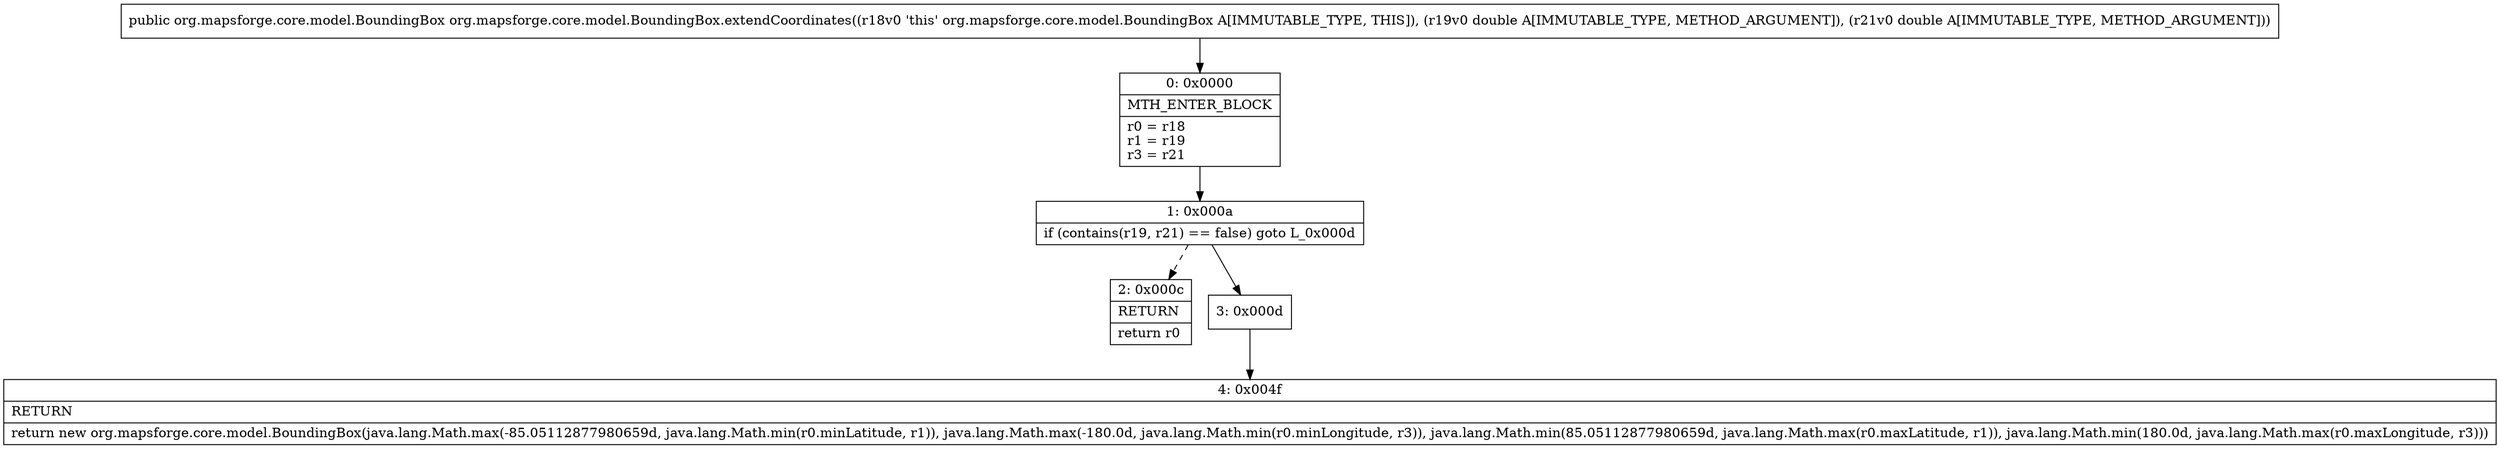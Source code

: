 digraph "CFG fororg.mapsforge.core.model.BoundingBox.extendCoordinates(DD)Lorg\/mapsforge\/core\/model\/BoundingBox;" {
Node_0 [shape=record,label="{0\:\ 0x0000|MTH_ENTER_BLOCK\l|r0 = r18\lr1 = r19\lr3 = r21\l}"];
Node_1 [shape=record,label="{1\:\ 0x000a|if (contains(r19, r21) == false) goto L_0x000d\l}"];
Node_2 [shape=record,label="{2\:\ 0x000c|RETURN\l|return r0\l}"];
Node_3 [shape=record,label="{3\:\ 0x000d}"];
Node_4 [shape=record,label="{4\:\ 0x004f|RETURN\l|return new org.mapsforge.core.model.BoundingBox(java.lang.Math.max(\-85.05112877980659d, java.lang.Math.min(r0.minLatitude, r1)), java.lang.Math.max(\-180.0d, java.lang.Math.min(r0.minLongitude, r3)), java.lang.Math.min(85.05112877980659d, java.lang.Math.max(r0.maxLatitude, r1)), java.lang.Math.min(180.0d, java.lang.Math.max(r0.maxLongitude, r3)))\l}"];
MethodNode[shape=record,label="{public org.mapsforge.core.model.BoundingBox org.mapsforge.core.model.BoundingBox.extendCoordinates((r18v0 'this' org.mapsforge.core.model.BoundingBox A[IMMUTABLE_TYPE, THIS]), (r19v0 double A[IMMUTABLE_TYPE, METHOD_ARGUMENT]), (r21v0 double A[IMMUTABLE_TYPE, METHOD_ARGUMENT])) }"];
MethodNode -> Node_0;
Node_0 -> Node_1;
Node_1 -> Node_2[style=dashed];
Node_1 -> Node_3;
Node_3 -> Node_4;
}


